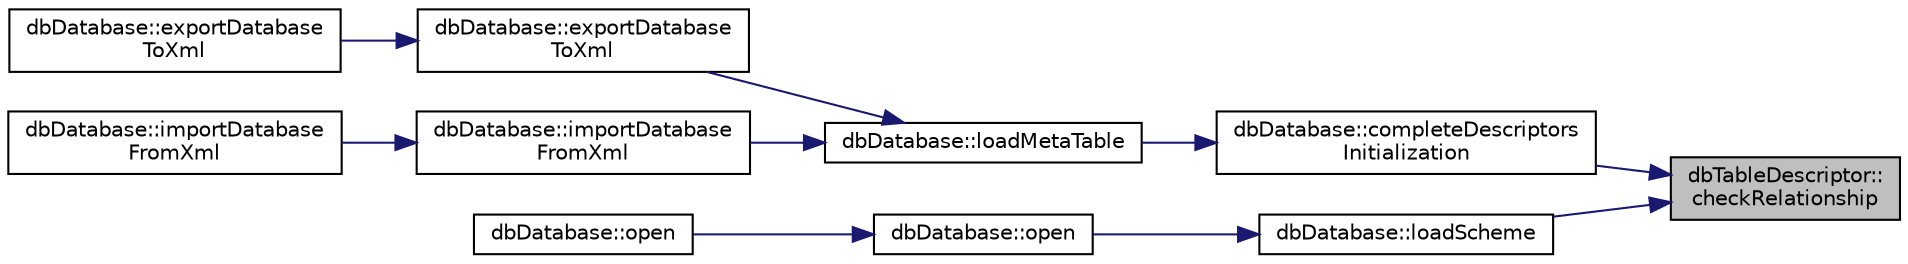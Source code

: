 digraph "dbTableDescriptor::checkRelationship"
{
 // INTERACTIVE_SVG=YES
 // LATEX_PDF_SIZE
  edge [fontname="Helvetica",fontsize="10",labelfontname="Helvetica",labelfontsize="10"];
  node [fontname="Helvetica",fontsize="10",shape=record];
  rankdir="RL";
  Node1 [label="dbTableDescriptor::\lcheckRelationship",height=0.2,width=0.4,color="black", fillcolor="grey75", style="filled", fontcolor="black",tooltip=" "];
  Node1 -> Node2 [dir="back",color="midnightblue",fontsize="10",style="solid"];
  Node2 [label="dbDatabase::completeDescriptors\lInitialization",height=0.2,width=0.4,color="black", fillcolor="white", style="filled",URL="$classdbDatabase.html#a738af925a10c4c90c921dc22dc63ecde",tooltip=" "];
  Node2 -> Node3 [dir="back",color="midnightblue",fontsize="10",style="solid"];
  Node3 [label="dbDatabase::loadMetaTable",height=0.2,width=0.4,color="black", fillcolor="white", style="filled",URL="$classdbDatabase.html#a24b285e14f44da5ef855b00aaf3d79a0",tooltip=" "];
  Node3 -> Node4 [dir="back",color="midnightblue",fontsize="10",style="solid"];
  Node4 [label="dbDatabase::exportDatabase\lToXml",height=0.2,width=0.4,color="black", fillcolor="white", style="filled",URL="$classdbDatabase.html#a3f09c9587e354f16b5355a74a9426e8d",tooltip=" "];
  Node4 -> Node5 [dir="back",color="midnightblue",fontsize="10",style="solid"];
  Node5 [label="dbDatabase::exportDatabase\lToXml",height=0.2,width=0.4,color="black", fillcolor="white", style="filled",URL="$classdbDatabase.html#a5cdf49bcebd9ed31b1e766de0cf90145",tooltip=" "];
  Node3 -> Node6 [dir="back",color="midnightblue",fontsize="10",style="solid"];
  Node6 [label="dbDatabase::importDatabase\lFromXml",height=0.2,width=0.4,color="black", fillcolor="white", style="filled",URL="$classdbDatabase.html#a732eb89bfd4a4e5d5d86a86dd7dd93f0",tooltip=" "];
  Node6 -> Node7 [dir="back",color="midnightblue",fontsize="10",style="solid"];
  Node7 [label="dbDatabase::importDatabase\lFromXml",height=0.2,width=0.4,color="black", fillcolor="white", style="filled",URL="$classdbDatabase.html#a143bc9a6e525da2bb8d2972e64f21131",tooltip=" "];
  Node1 -> Node8 [dir="back",color="midnightblue",fontsize="10",style="solid"];
  Node8 [label="dbDatabase::loadScheme",height=0.2,width=0.4,color="black", fillcolor="white", style="filled",URL="$classdbDatabase.html#a34f7fdfb518f16af21864b9b900477bc",tooltip=" "];
  Node8 -> Node9 [dir="back",color="midnightblue",fontsize="10",style="solid"];
  Node9 [label="dbDatabase::open",height=0.2,width=0.4,color="black", fillcolor="white", style="filled",URL="$classdbDatabase.html#a7292d5348484aa6e90ff5da3c94e01ff",tooltip=" "];
  Node9 -> Node10 [dir="back",color="midnightblue",fontsize="10",style="solid"];
  Node10 [label="dbDatabase::open",height=0.2,width=0.4,color="black", fillcolor="white", style="filled",URL="$classdbDatabase.html#a4e2aa3b70bf2d2124717a6843937b182",tooltip=" "];
}
